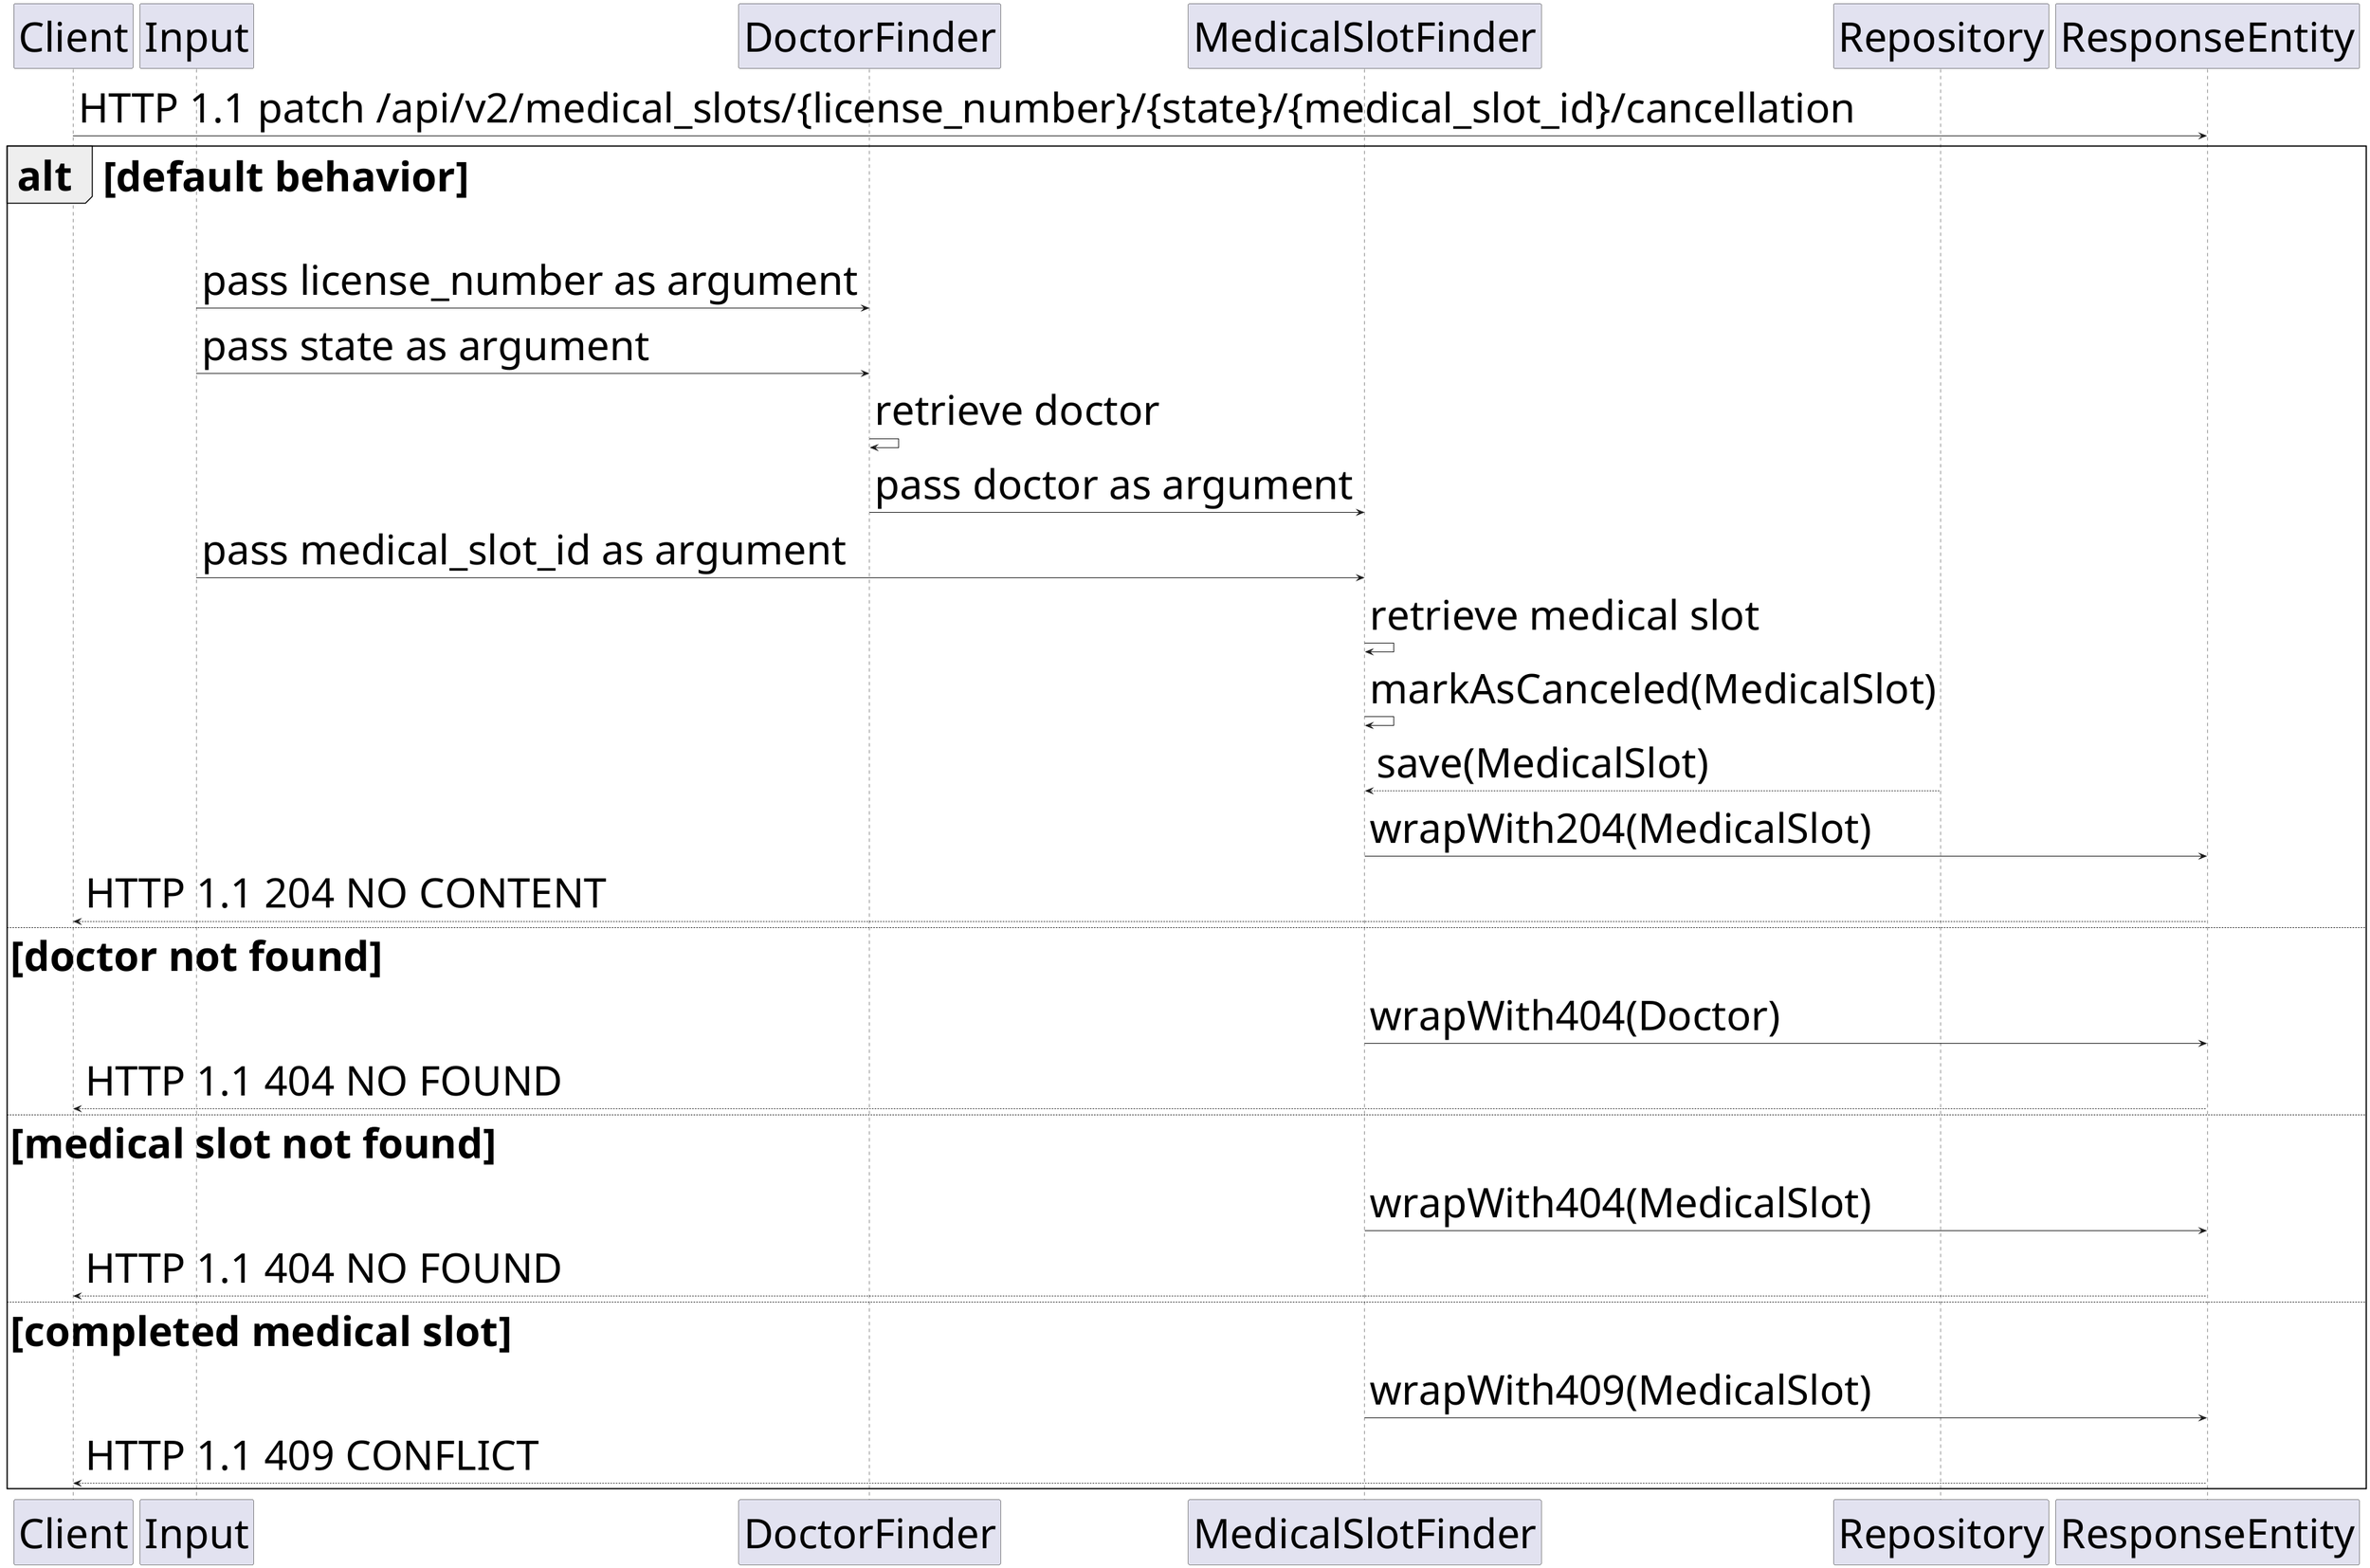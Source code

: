 @startuml

skinparam defaultFontSize 60

participant "Client"
participant "Input"
participant "DoctorFinder"
participant "MedicalSlotFinder"
participant "Repository"
participant "ResponseEntity"

Client -> ResponseEntity: HTTP 1.1 patch /api/v2/medical_slots/{license_number}/{state}/{medical_slot_id}/cancellation

alt default behavior

Input -> DoctorFinder: pass license_number as argument

Input -> DoctorFinder: pass state as argument

DoctorFinder -> DoctorFinder: retrieve doctor

DoctorFinder -> MedicalSlotFinder: pass doctor as argument

Input -> MedicalSlotFinder: pass medical_slot_id as argument

MedicalSlotFinder -> MedicalSlotFinder: retrieve medical slot

MedicalSlotFinder -> MedicalSlotFinder: markAsCanceled(MedicalSlot)

MedicalSlotFinder <-- Repository: save(MedicalSlot)

MedicalSlotFinder -> ResponseEntity: wrapWith204(MedicalSlot)

Client <-- ResponseEntity: HTTP 1.1 204 NO CONTENT

else doctor not found

MedicalSlotFinder -> ResponseEntity: wrapWith404(Doctor)

Client <-- ResponseEntity: HTTP 1.1 404 NO FOUND

else medical slot not found

MedicalSlotFinder -> ResponseEntity: wrapWith404(MedicalSlot)

Client <-- ResponseEntity: HTTP 1.1 404 NO FOUND

else completed medical slot

MedicalSlotFinder -> ResponseEntity: wrapWith409(MedicalSlot)

Client <-- ResponseEntity: HTTP 1.1 409 CONFLICT

end

@enduml
